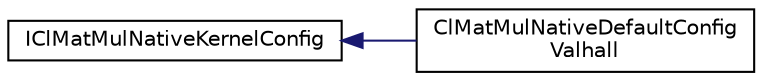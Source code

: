 digraph "Graphical Class Hierarchy"
{
 // LATEX_PDF_SIZE
  edge [fontname="Helvetica",fontsize="10",labelfontname="Helvetica",labelfontsize="10"];
  node [fontname="Helvetica",fontsize="10",shape=record];
  rankdir="LR";
  Node0 [label="IClMatMulNativeKernelConfig",height=0.2,width=0.4,color="black", fillcolor="white", style="filled",URL="$classarm__compute_1_1cl__matmul_1_1_i_cl_mat_mul_native_kernel_config.xhtml",tooltip="Basic interface for the matmul native kernel configuration This is the base class that chooses archit..."];
  Node0 -> Node1 [dir="back",color="midnightblue",fontsize="10",style="solid",fontname="Helvetica"];
  Node1 [label="ClMatMulNativeDefaultConfig\lValhall",height=0.2,width=0.4,color="black", fillcolor="white", style="filled",URL="$classarm__compute_1_1cl__matmul_1_1_cl_mat_mul_native_default_config_valhall.xhtml",tooltip="Valhall based OpenCL matmul configuration."];
}
